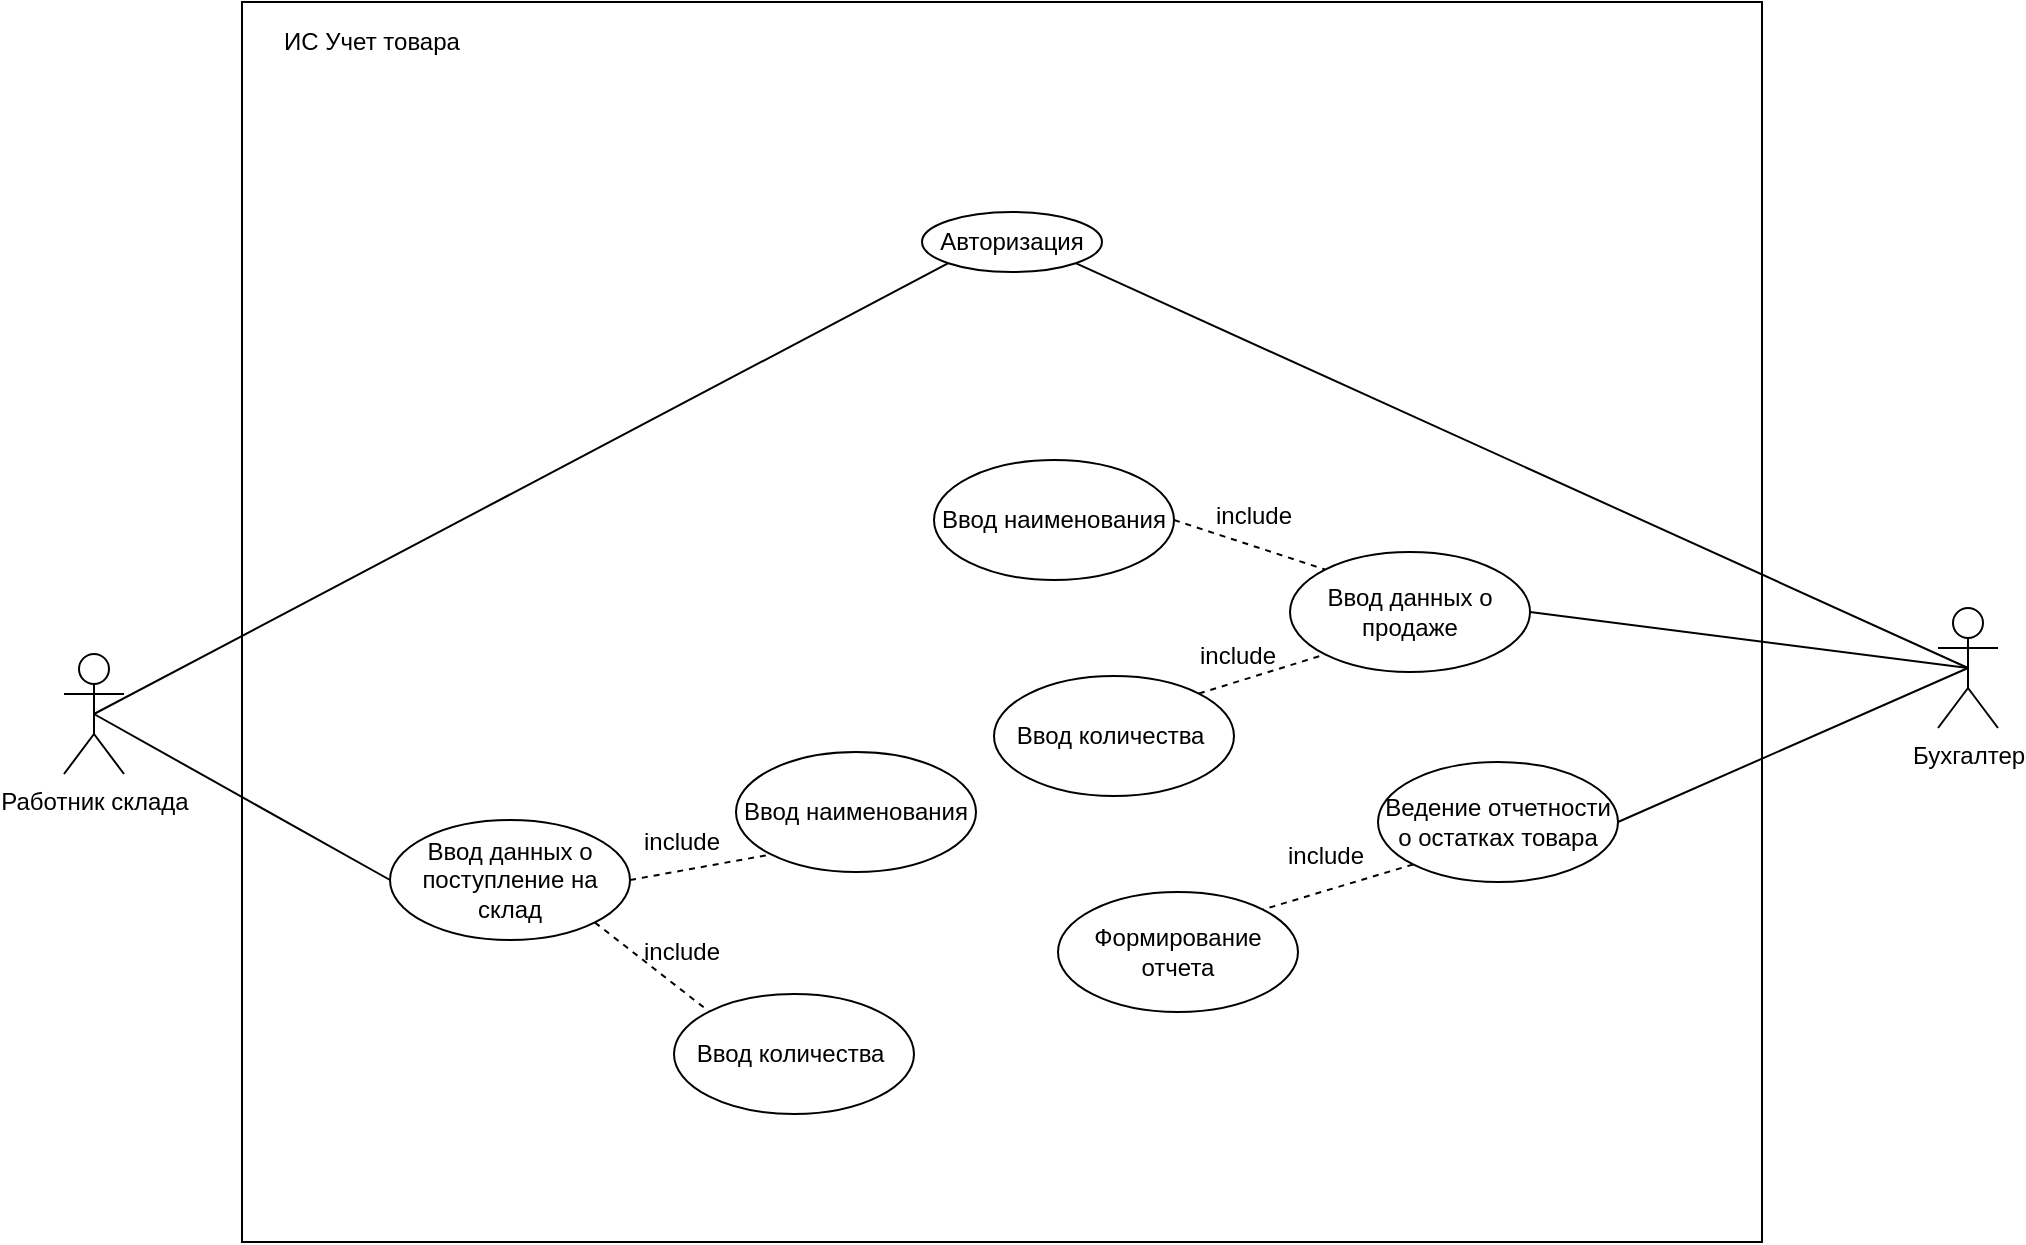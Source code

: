 <mxfile version="24.7.16">
  <diagram name="Страница — 1" id="4PMwJfuNJINCbgvC3-bv">
    <mxGraphModel dx="1786" dy="801" grid="0" gridSize="10" guides="1" tooltips="1" connect="1" arrows="1" fold="1" page="0" pageScale="1" pageWidth="827" pageHeight="1169" math="0" shadow="0">
      <root>
        <mxCell id="0" />
        <mxCell id="1" parent="0" />
        <mxCell id="x0k5gH0Nw8ffxxPFSG0G-2" value="" style="rounded=0;whiteSpace=wrap;html=1;" vertex="1" parent="1">
          <mxGeometry x="30" y="55" width="760" height="620" as="geometry" />
        </mxCell>
        <mxCell id="x0k5gH0Nw8ffxxPFSG0G-1" value="Работник склада" style="shape=umlActor;verticalLabelPosition=bottom;verticalAlign=top;html=1;outlineConnect=0;" vertex="1" parent="1">
          <mxGeometry x="-59" y="381" width="30" height="60" as="geometry" />
        </mxCell>
        <mxCell id="x0k5gH0Nw8ffxxPFSG0G-3" value="Бухгалтер&lt;div&gt;&lt;br&gt;&lt;/div&gt;" style="shape=umlActor;verticalLabelPosition=bottom;verticalAlign=top;html=1;outlineConnect=0;" vertex="1" parent="1">
          <mxGeometry x="878" y="358" width="30" height="60" as="geometry" />
        </mxCell>
        <mxCell id="x0k5gH0Nw8ffxxPFSG0G-4" value="ИС Учет товара" style="text;html=1;align=center;verticalAlign=middle;whiteSpace=wrap;rounded=0;" vertex="1" parent="1">
          <mxGeometry x="40" y="60" width="110" height="30" as="geometry" />
        </mxCell>
        <mxCell id="x0k5gH0Nw8ffxxPFSG0G-5" value="Авторизация" style="ellipse;whiteSpace=wrap;html=1;" vertex="1" parent="1">
          <mxGeometry x="370" y="160" width="90" height="30" as="geometry" />
        </mxCell>
        <mxCell id="x0k5gH0Nw8ffxxPFSG0G-8" value="" style="endArrow=none;html=1;rounded=0;entryX=0;entryY=1;entryDx=0;entryDy=0;exitX=0.5;exitY=0.5;exitDx=0;exitDy=0;exitPerimeter=0;" edge="1" parent="1" source="x0k5gH0Nw8ffxxPFSG0G-1" target="x0k5gH0Nw8ffxxPFSG0G-5">
          <mxGeometry width="50" height="50" relative="1" as="geometry">
            <mxPoint x="390" y="440" as="sourcePoint" />
            <mxPoint x="440" y="390" as="targetPoint" />
          </mxGeometry>
        </mxCell>
        <mxCell id="x0k5gH0Nw8ffxxPFSG0G-9" value="" style="endArrow=none;html=1;rounded=0;entryX=1;entryY=1;entryDx=0;entryDy=0;exitX=0.5;exitY=0.5;exitDx=0;exitDy=0;exitPerimeter=0;" edge="1" parent="1" source="x0k5gH0Nw8ffxxPFSG0G-3" target="x0k5gH0Nw8ffxxPFSG0G-5">
          <mxGeometry width="50" height="50" relative="1" as="geometry">
            <mxPoint x="155" y="410" as="sourcePoint" />
            <mxPoint x="398" y="206" as="targetPoint" />
          </mxGeometry>
        </mxCell>
        <mxCell id="x0k5gH0Nw8ffxxPFSG0G-10" value="Ввод данных о поступление на склад" style="ellipse;whiteSpace=wrap;html=1;" vertex="1" parent="1">
          <mxGeometry x="104" y="464" width="120" height="60" as="geometry" />
        </mxCell>
        <mxCell id="x0k5gH0Nw8ffxxPFSG0G-11" value="" style="endArrow=none;html=1;rounded=0;entryX=0;entryY=0.5;entryDx=0;entryDy=0;exitX=0.5;exitY=0.5;exitDx=0;exitDy=0;exitPerimeter=0;" edge="1" parent="1" source="x0k5gH0Nw8ffxxPFSG0G-1" target="x0k5gH0Nw8ffxxPFSG0G-10">
          <mxGeometry width="50" height="50" relative="1" as="geometry">
            <mxPoint x="155" y="410" as="sourcePoint" />
            <mxPoint x="393" y="196" as="targetPoint" />
          </mxGeometry>
        </mxCell>
        <mxCell id="x0k5gH0Nw8ffxxPFSG0G-12" value="Ввод данных о продаже" style="ellipse;whiteSpace=wrap;html=1;" vertex="1" parent="1">
          <mxGeometry x="554" y="330" width="120" height="60" as="geometry" />
        </mxCell>
        <mxCell id="x0k5gH0Nw8ffxxPFSG0G-13" value="" style="endArrow=none;html=1;rounded=0;entryX=1;entryY=0.5;entryDx=0;entryDy=0;exitX=0.5;exitY=0.5;exitDx=0;exitDy=0;exitPerimeter=0;" edge="1" parent="1" source="x0k5gH0Nw8ffxxPFSG0G-3" target="x0k5gH0Nw8ffxxPFSG0G-12">
          <mxGeometry width="50" height="50" relative="1" as="geometry">
            <mxPoint x="155" y="410" as="sourcePoint" />
            <mxPoint x="240" y="370" as="targetPoint" />
          </mxGeometry>
        </mxCell>
        <mxCell id="x0k5gH0Nw8ffxxPFSG0G-14" value="Ведение отчетности о остатках товара" style="ellipse;whiteSpace=wrap;html=1;" vertex="1" parent="1">
          <mxGeometry x="598" y="435" width="120" height="60" as="geometry" />
        </mxCell>
        <mxCell id="x0k5gH0Nw8ffxxPFSG0G-15" value="" style="endArrow=none;html=1;rounded=0;entryX=1;entryY=0.5;entryDx=0;entryDy=0;exitX=0.5;exitY=0.5;exitDx=0;exitDy=0;exitPerimeter=0;" edge="1" parent="1" source="x0k5gH0Nw8ffxxPFSG0G-3" target="x0k5gH0Nw8ffxxPFSG0G-14">
          <mxGeometry width="50" height="50" relative="1" as="geometry">
            <mxPoint x="665" y="410" as="sourcePoint" />
            <mxPoint x="580" y="370" as="targetPoint" />
          </mxGeometry>
        </mxCell>
        <mxCell id="x0k5gH0Nw8ffxxPFSG0G-16" value="Ввод количества&amp;nbsp;" style="ellipse;whiteSpace=wrap;html=1;" vertex="1" parent="1">
          <mxGeometry x="246" y="551" width="120" height="60" as="geometry" />
        </mxCell>
        <mxCell id="x0k5gH0Nw8ffxxPFSG0G-17" value="Ввод наименования" style="ellipse;whiteSpace=wrap;html=1;" vertex="1" parent="1">
          <mxGeometry x="376" y="284" width="120" height="60" as="geometry" />
        </mxCell>
        <mxCell id="x0k5gH0Nw8ffxxPFSG0G-18" value="Ввод наименования" style="ellipse;whiteSpace=wrap;html=1;" vertex="1" parent="1">
          <mxGeometry x="277" y="430" width="120" height="60" as="geometry" />
        </mxCell>
        <mxCell id="x0k5gH0Nw8ffxxPFSG0G-19" value="Ввод количества&amp;nbsp;" style="ellipse;whiteSpace=wrap;html=1;" vertex="1" parent="1">
          <mxGeometry x="406" y="392" width="120" height="60" as="geometry" />
        </mxCell>
        <mxCell id="x0k5gH0Nw8ffxxPFSG0G-21" value="" style="endArrow=none;dashed=1;html=1;rounded=0;entryX=0;entryY=1;entryDx=0;entryDy=0;exitX=1;exitY=0;exitDx=0;exitDy=0;" edge="1" parent="1" source="x0k5gH0Nw8ffxxPFSG0G-19" target="x0k5gH0Nw8ffxxPFSG0G-12">
          <mxGeometry width="50" height="50" relative="1" as="geometry">
            <mxPoint x="387" y="451" as="sourcePoint" />
            <mxPoint x="437" y="401" as="targetPoint" />
          </mxGeometry>
        </mxCell>
        <mxCell id="x0k5gH0Nw8ffxxPFSG0G-22" value="" style="endArrow=none;dashed=1;html=1;rounded=0;entryX=0;entryY=0;entryDx=0;entryDy=0;exitX=1;exitY=0.5;exitDx=0;exitDy=0;" edge="1" parent="1" source="x0k5gH0Nw8ffxxPFSG0G-17" target="x0k5gH0Nw8ffxxPFSG0G-12">
          <mxGeometry width="50" height="50" relative="1" as="geometry">
            <mxPoint x="518" y="411" as="sourcePoint" />
            <mxPoint x="564" y="370" as="targetPoint" />
          </mxGeometry>
        </mxCell>
        <mxCell id="x0k5gH0Nw8ffxxPFSG0G-23" value="" style="endArrow=none;dashed=1;html=1;rounded=0;entryX=0;entryY=1;entryDx=0;entryDy=0;exitX=1;exitY=0.5;exitDx=0;exitDy=0;" edge="1" parent="1" source="x0k5gH0Nw8ffxxPFSG0G-10" target="x0k5gH0Nw8ffxxPFSG0G-18">
          <mxGeometry width="50" height="50" relative="1" as="geometry">
            <mxPoint x="506" y="324" as="sourcePoint" />
            <mxPoint x="582" y="349" as="targetPoint" />
          </mxGeometry>
        </mxCell>
        <mxCell id="x0k5gH0Nw8ffxxPFSG0G-24" value="" style="endArrow=none;dashed=1;html=1;rounded=0;entryX=0;entryY=0;entryDx=0;entryDy=0;exitX=1;exitY=1;exitDx=0;exitDy=0;" edge="1" parent="1" source="x0k5gH0Nw8ffxxPFSG0G-10" target="x0k5gH0Nw8ffxxPFSG0G-16">
          <mxGeometry width="50" height="50" relative="1" as="geometry">
            <mxPoint x="234" y="504" as="sourcePoint" />
            <mxPoint x="277" y="490" as="targetPoint" />
          </mxGeometry>
        </mxCell>
        <mxCell id="x0k5gH0Nw8ffxxPFSG0G-25" value="include" style="text;html=1;align=center;verticalAlign=middle;whiteSpace=wrap;rounded=0;" vertex="1" parent="1">
          <mxGeometry x="220" y="460" width="60" height="30" as="geometry" />
        </mxCell>
        <mxCell id="x0k5gH0Nw8ffxxPFSG0G-26" value="include" style="text;html=1;align=center;verticalAlign=middle;whiteSpace=wrap;rounded=0;" vertex="1" parent="1">
          <mxGeometry x="220" y="515" width="60" height="30" as="geometry" />
        </mxCell>
        <mxCell id="x0k5gH0Nw8ffxxPFSG0G-27" value="include" style="text;html=1;align=center;verticalAlign=middle;whiteSpace=wrap;rounded=0;" vertex="1" parent="1">
          <mxGeometry x="506" y="297" width="60" height="30" as="geometry" />
        </mxCell>
        <mxCell id="x0k5gH0Nw8ffxxPFSG0G-28" value="include" style="text;html=1;align=center;verticalAlign=middle;whiteSpace=wrap;rounded=0;" vertex="1" parent="1">
          <mxGeometry x="498" y="367" width="60" height="30" as="geometry" />
        </mxCell>
        <mxCell id="x0k5gH0Nw8ffxxPFSG0G-29" value="Формирование отчета" style="ellipse;whiteSpace=wrap;html=1;" vertex="1" parent="1">
          <mxGeometry x="438" y="500" width="120" height="60" as="geometry" />
        </mxCell>
        <mxCell id="x0k5gH0Nw8ffxxPFSG0G-30" value="" style="endArrow=none;dashed=1;html=1;rounded=0;entryX=1;entryY=0;entryDx=0;entryDy=0;exitX=0;exitY=1;exitDx=0;exitDy=0;" edge="1" parent="1" source="x0k5gH0Nw8ffxxPFSG0G-14" target="x0k5gH0Nw8ffxxPFSG0G-29">
          <mxGeometry width="50" height="50" relative="1" as="geometry">
            <mxPoint x="216" y="525" as="sourcePoint" />
            <mxPoint x="274" y="570" as="targetPoint" />
          </mxGeometry>
        </mxCell>
        <mxCell id="x0k5gH0Nw8ffxxPFSG0G-31" value="include" style="text;html=1;align=center;verticalAlign=middle;whiteSpace=wrap;rounded=0;" vertex="1" parent="1">
          <mxGeometry x="542" y="467" width="60" height="30" as="geometry" />
        </mxCell>
      </root>
    </mxGraphModel>
  </diagram>
</mxfile>
